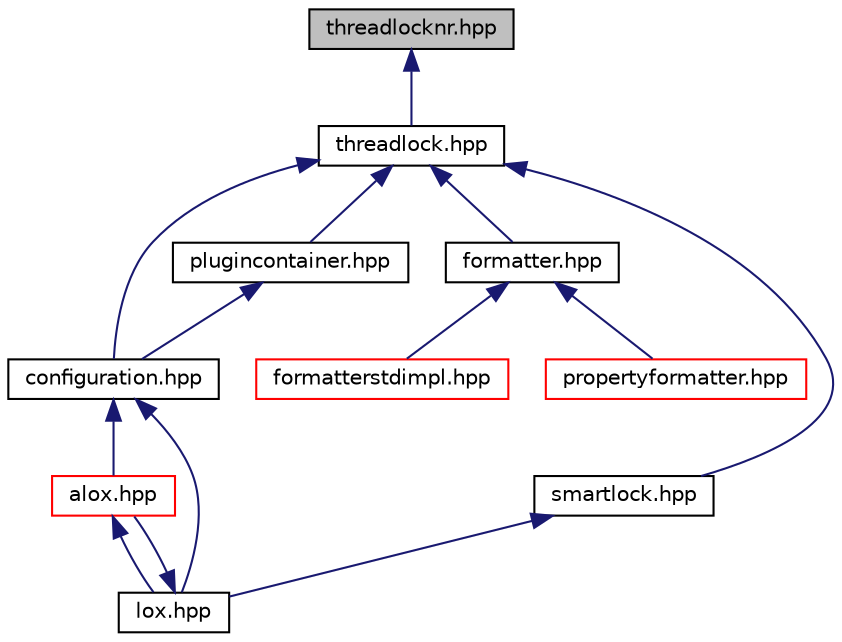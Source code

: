 digraph "threadlocknr.hpp"
{
  edge [fontname="Helvetica",fontsize="10",labelfontname="Helvetica",labelfontsize="10"];
  node [fontname="Helvetica",fontsize="10",shape=record];
  Node55 [label="threadlocknr.hpp",height=0.2,width=0.4,color="black", fillcolor="grey75", style="filled", fontcolor="black"];
  Node55 -> Node56 [dir="back",color="midnightblue",fontsize="10",style="solid",fontname="Helvetica"];
  Node56 [label="threadlock.hpp",height=0.2,width=0.4,color="black", fillcolor="white", style="filled",URL="$threadlock_8hpp.html"];
  Node56 -> Node57 [dir="back",color="midnightblue",fontsize="10",style="solid",fontname="Helvetica"];
  Node57 [label="configuration.hpp",height=0.2,width=0.4,color="black", fillcolor="white", style="filled",URL="$configuration_8hpp.html"];
  Node57 -> Node58 [dir="back",color="midnightblue",fontsize="10",style="solid",fontname="Helvetica"];
  Node58 [label="alox.hpp",height=0.2,width=0.4,color="red", fillcolor="white", style="filled",URL="$alox_8hpp.html"];
  Node58 -> Node60 [dir="back",color="midnightblue",fontsize="10",style="solid",fontname="Helvetica"];
  Node60 [label="lox.hpp",height=0.2,width=0.4,color="black", fillcolor="white", style="filled",URL="$lox_8hpp.html"];
  Node60 -> Node58 [dir="back",color="midnightblue",fontsize="10",style="solid",fontname="Helvetica"];
  Node57 -> Node60 [dir="back",color="midnightblue",fontsize="10",style="solid",fontname="Helvetica"];
  Node56 -> Node76 [dir="back",color="midnightblue",fontsize="10",style="solid",fontname="Helvetica"];
  Node76 [label="formatter.hpp",height=0.2,width=0.4,color="black", fillcolor="white", style="filled",URL="$formatter_8hpp.html"];
  Node76 -> Node77 [dir="back",color="midnightblue",fontsize="10",style="solid",fontname="Helvetica"];
  Node77 [label="formatterstdimpl.hpp",height=0.2,width=0.4,color="red", fillcolor="white", style="filled",URL="$formatterstdimpl_8hpp.html"];
  Node76 -> Node81 [dir="back",color="midnightblue",fontsize="10",style="solid",fontname="Helvetica"];
  Node81 [label="propertyformatter.hpp",height=0.2,width=0.4,color="red", fillcolor="white", style="filled",URL="$propertyformatter_8hpp_source.html"];
  Node56 -> Node83 [dir="back",color="midnightblue",fontsize="10",style="solid",fontname="Helvetica"];
  Node83 [label="smartlock.hpp",height=0.2,width=0.4,color="black", fillcolor="white", style="filled",URL="$smartlock_8hpp.html"];
  Node83 -> Node60 [dir="back",color="midnightblue",fontsize="10",style="solid",fontname="Helvetica"];
  Node56 -> Node84 [dir="back",color="midnightblue",fontsize="10",style="solid",fontname="Helvetica"];
  Node84 [label="plugincontainer.hpp",height=0.2,width=0.4,color="black", fillcolor="white", style="filled",URL="$plugincontainer_8hpp.html"];
  Node84 -> Node57 [dir="back",color="midnightblue",fontsize="10",style="solid",fontname="Helvetica"];
}
